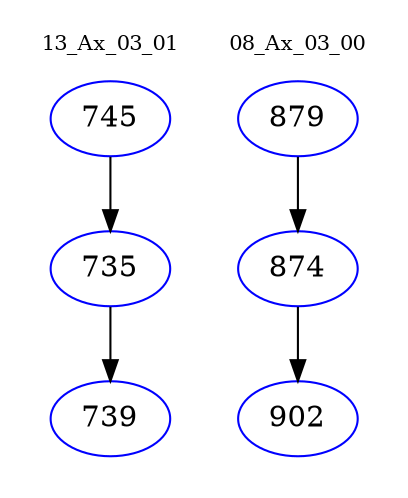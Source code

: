digraph{
subgraph cluster_0 {
color = white
label = "13_Ax_03_01";
fontsize=10;
T0_745 [label="745", color="blue"]
T0_745 -> T0_735 [color="black"]
T0_735 [label="735", color="blue"]
T0_735 -> T0_739 [color="black"]
T0_739 [label="739", color="blue"]
}
subgraph cluster_1 {
color = white
label = "08_Ax_03_00";
fontsize=10;
T1_879 [label="879", color="blue"]
T1_879 -> T1_874 [color="black"]
T1_874 [label="874", color="blue"]
T1_874 -> T1_902 [color="black"]
T1_902 [label="902", color="blue"]
}
}
